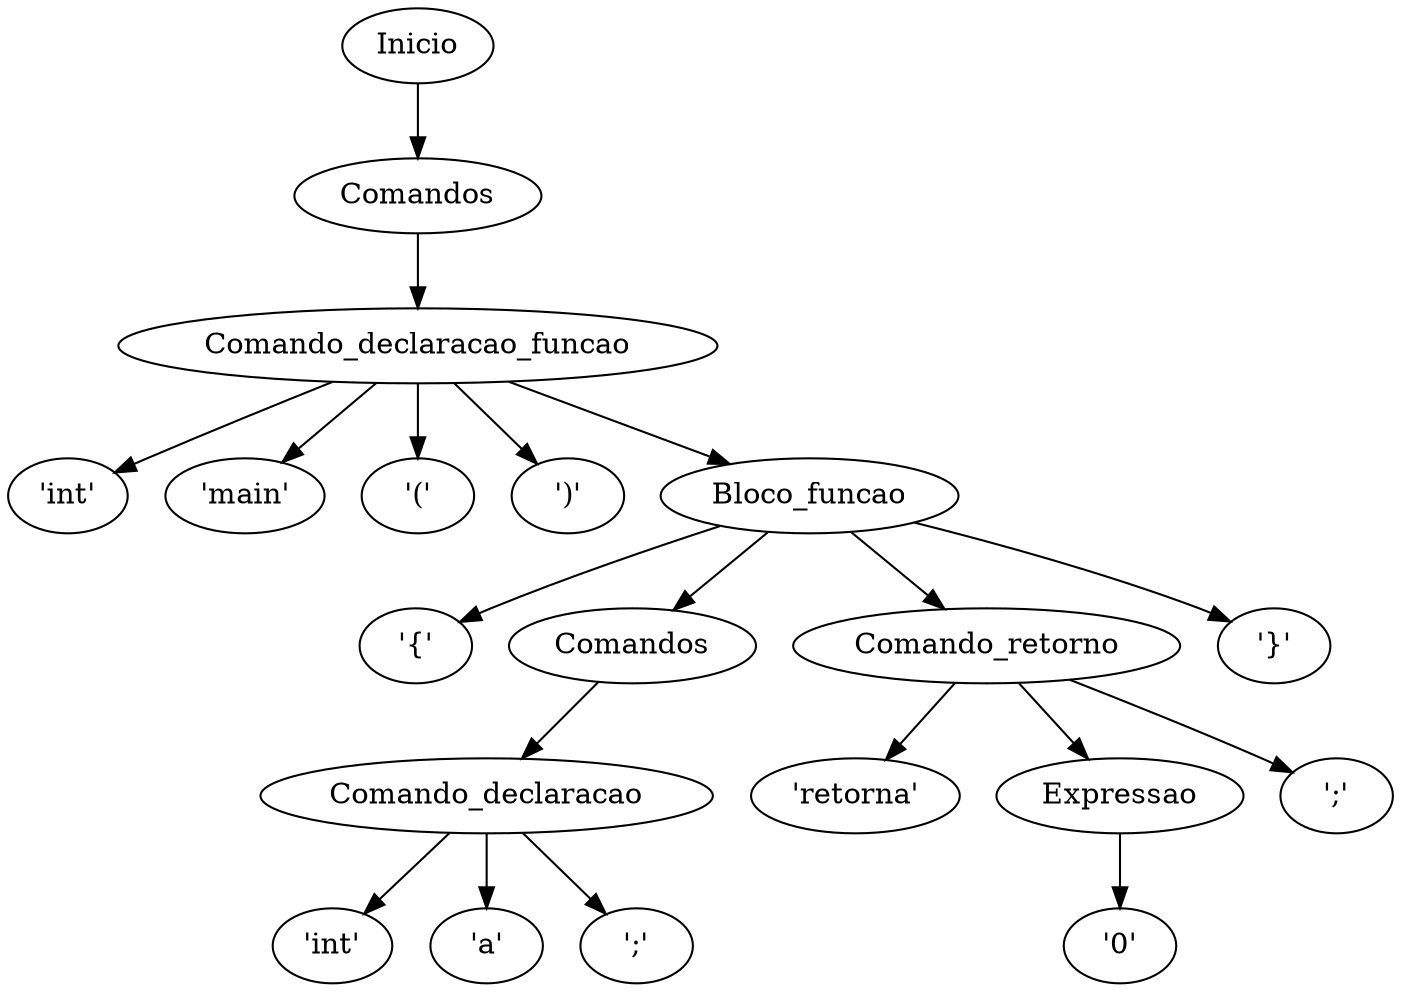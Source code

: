 digraph AST {
n0 [label="Inicio"];
n1 [label="Comandos"];
n2 [label="Comando_declaracao_funcao"];
n3 [label="'int'"];
n2 -> n3;
n4 [label="'main'"];
n2 -> n4;
n5 [label="'('"];
n2 -> n5;
n6 [label="')'"];
n2 -> n6;
n7 [label="Bloco_funcao"];
n8 [label="'{'"];
n7 -> n8;
n9 [label="Comandos"];
n10 [label="Comando_declaracao"];
n11 [label="'int'"];
n10 -> n11;
n12 [label="'a'"];
n10 -> n12;
n13 [label="';'"];
n10 -> n13;
n9 -> n10;
n7 -> n9;
n14 [label="Comando_retorno"];
n15 [label="'retorna'"];
n14 -> n15;
n16 [label="Expressao"];
n17 [label="'0'"];
n16 -> n17;
n14 -> n16;
n18 [label="';'"];
n14 -> n18;
n7 -> n14;
n19 [label="'}'"];
n7 -> n19;
n2 -> n7;
n1 -> n2;
n0 -> n1;
}